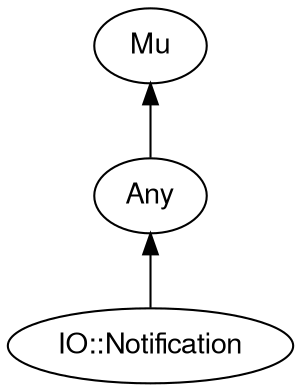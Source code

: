 digraph "perl6-type-graph" {
    rankdir=BT;
    splines=polyline;
    overlap=false; 
    graph [truecolor=true bgcolor="#FFFFFF"];
    // Types
    "IO::Notification" [color="#000000", fontcolor="#000000", href="/type/IO::Notification", fontname="FreeSans"];
    "Mu" [color="#000000", fontcolor="#000000", href="/type/Mu", fontname="FreeSans"];
    "Any" [color="#000000", fontcolor="#000000", href="/type/Any", fontname="FreeSans"];

    // Superclasses
    "IO::Notification" -> "Any" [color="#000000"];
    "Any" -> "Mu" [color="#000000"];

    // Roles
}
